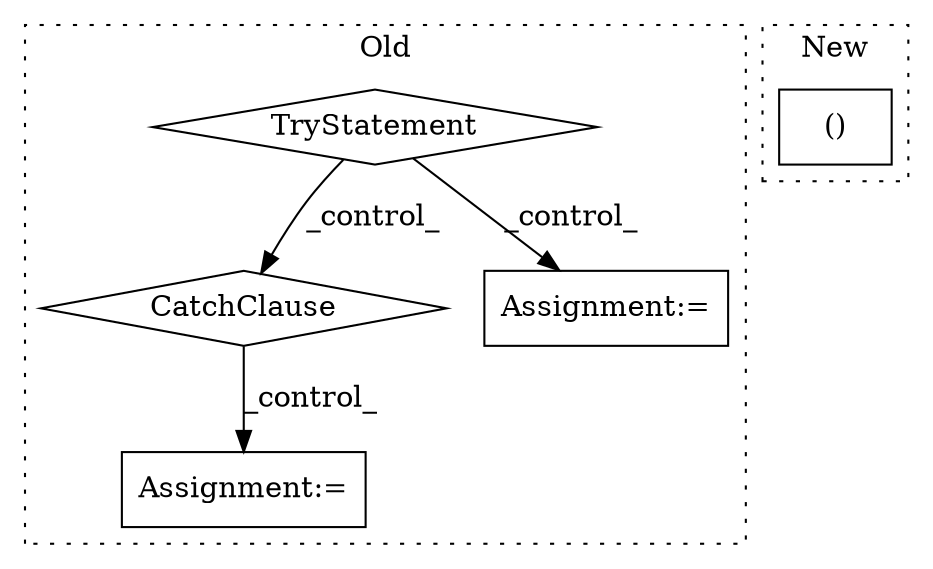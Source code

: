 digraph G {
subgraph cluster0 {
1 [label="CatchClause" a="12" s="44226,44282" l="13,2" shape="diamond"];
3 [label="TryStatement" a="54" s="44119" l="4" shape="diamond"];
4 [label="Assignment:=" a="7" s="44210" l="1" shape="box"];
5 [label="Assignment:=" a="7" s="44305" l="1" shape="box"];
label = "Old";
style="dotted";
}
subgraph cluster1 {
2 [label="()" a="106" s="44114" l="32" shape="box"];
label = "New";
style="dotted";
}
1 -> 5 [label="_control_"];
3 -> 1 [label="_control_"];
3 -> 4 [label="_control_"];
}